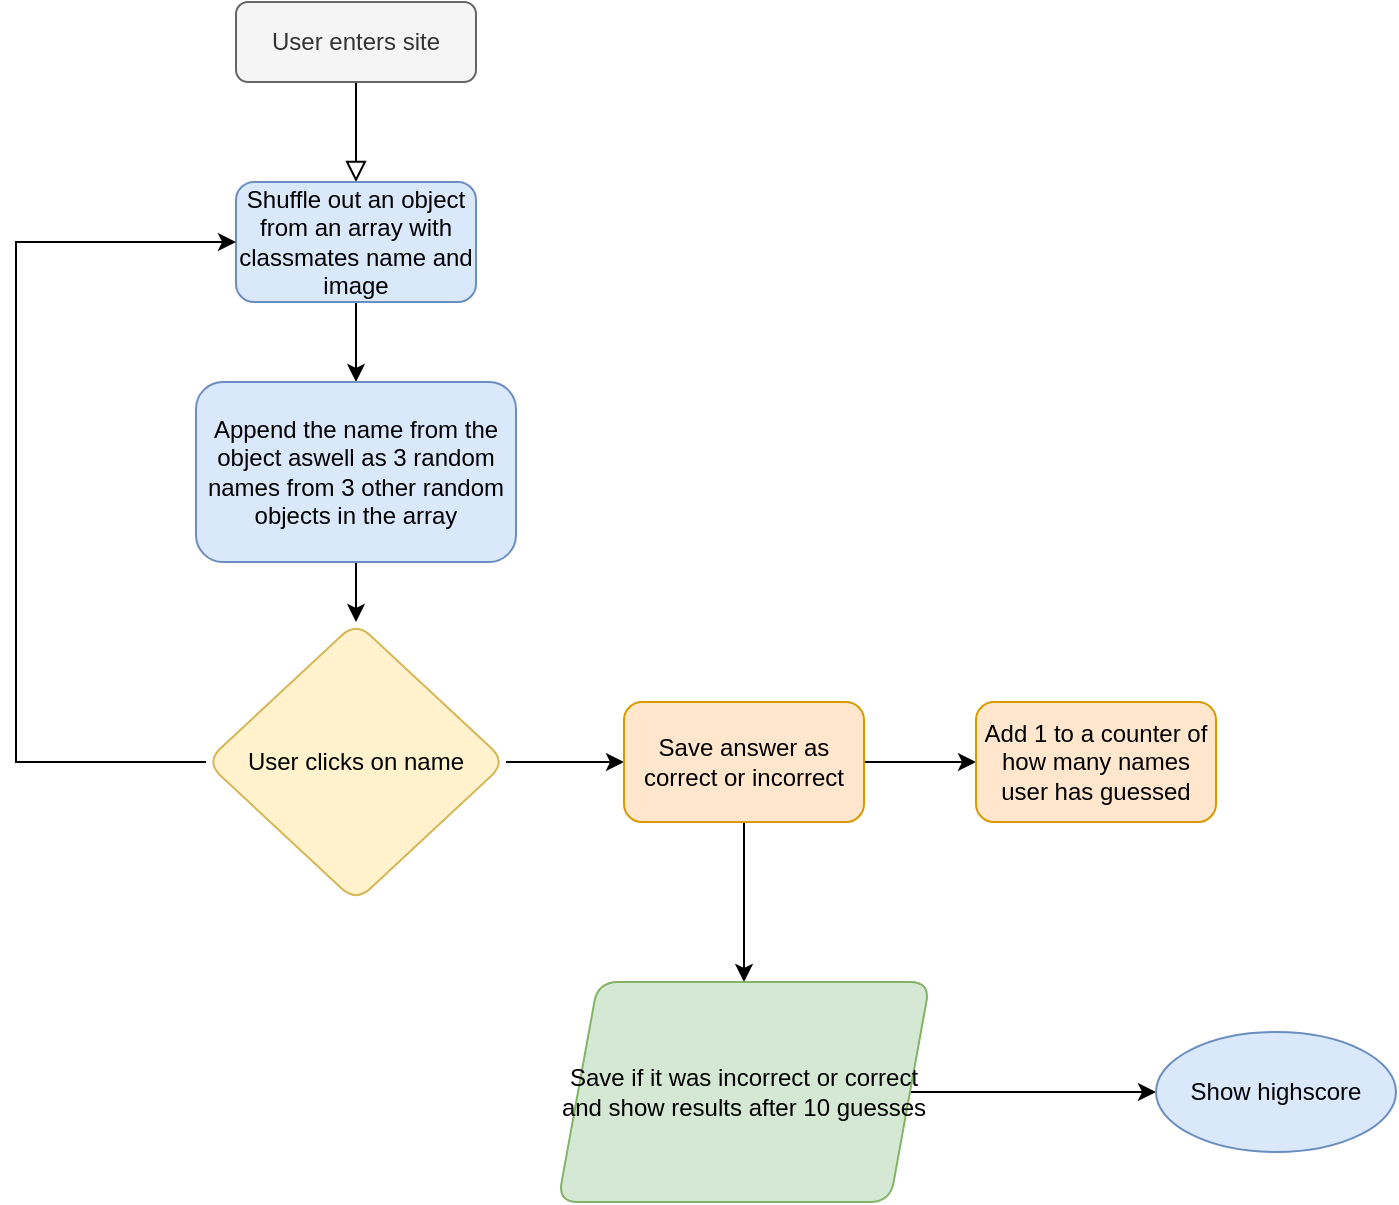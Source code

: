 <mxfile version="15.7.3" type="device"><diagram id="C5RBs43oDa-KdzZeNtuy" name="Page-1"><mxGraphModel dx="1102" dy="865" grid="1" gridSize="10" guides="1" tooltips="1" connect="1" arrows="1" fold="1" page="1" pageScale="1" pageWidth="827" pageHeight="1169" math="0" shadow="0"><root><mxCell id="WIyWlLk6GJQsqaUBKTNV-0"/><mxCell id="WIyWlLk6GJQsqaUBKTNV-1" parent="WIyWlLk6GJQsqaUBKTNV-0"/><mxCell id="WIyWlLk6GJQsqaUBKTNV-2" value="" style="rounded=0;html=1;jettySize=auto;orthogonalLoop=1;fontSize=11;endArrow=block;endFill=0;endSize=8;strokeWidth=1;shadow=0;labelBackgroundColor=none;edgeStyle=orthogonalEdgeStyle;" parent="WIyWlLk6GJQsqaUBKTNV-1" source="WIyWlLk6GJQsqaUBKTNV-3" edge="1"><mxGeometry relative="1" as="geometry"><mxPoint x="220" y="170" as="targetPoint"/></mxGeometry></mxCell><mxCell id="WIyWlLk6GJQsqaUBKTNV-3" value="User enters site" style="rounded=1;whiteSpace=wrap;html=1;fontSize=12;glass=0;strokeWidth=1;shadow=0;fillColor=#f5f5f5;fontColor=#333333;strokeColor=#666666;" parent="WIyWlLk6GJQsqaUBKTNV-1" vertex="1"><mxGeometry x="160" y="80" width="120" height="40" as="geometry"/></mxCell><mxCell id="ZOUEn4jgS87k694yBEGu-2" value="" style="edgeStyle=orthogonalEdgeStyle;rounded=0;orthogonalLoop=1;jettySize=auto;html=1;" edge="1" parent="WIyWlLk6GJQsqaUBKTNV-1" source="ZOUEn4jgS87k694yBEGu-0" target="ZOUEn4jgS87k694yBEGu-1"><mxGeometry relative="1" as="geometry"/></mxCell><mxCell id="ZOUEn4jgS87k694yBEGu-0" value="Shuffle out an object from an array with classmates name and image" style="rounded=1;whiteSpace=wrap;html=1;fillColor=#dae8fc;strokeColor=#6c8ebf;" vertex="1" parent="WIyWlLk6GJQsqaUBKTNV-1"><mxGeometry x="160" y="170" width="120" height="60" as="geometry"/></mxCell><mxCell id="ZOUEn4jgS87k694yBEGu-4" value="" style="edgeStyle=orthogonalEdgeStyle;rounded=0;orthogonalLoop=1;jettySize=auto;html=1;" edge="1" parent="WIyWlLk6GJQsqaUBKTNV-1" source="ZOUEn4jgS87k694yBEGu-1" target="ZOUEn4jgS87k694yBEGu-3"><mxGeometry relative="1" as="geometry"/></mxCell><mxCell id="ZOUEn4jgS87k694yBEGu-1" value="Append the name from the object aswell as 3 random names from 3 other random objects in the array" style="whiteSpace=wrap;html=1;rounded=1;fillColor=#dae8fc;strokeColor=#6c8ebf;" vertex="1" parent="WIyWlLk6GJQsqaUBKTNV-1"><mxGeometry x="140" y="270" width="160" height="90" as="geometry"/></mxCell><mxCell id="ZOUEn4jgS87k694yBEGu-8" value="" style="edgeStyle=orthogonalEdgeStyle;rounded=0;orthogonalLoop=1;jettySize=auto;html=1;" edge="1" parent="WIyWlLk6GJQsqaUBKTNV-1" source="ZOUEn4jgS87k694yBEGu-3" target="ZOUEn4jgS87k694yBEGu-7"><mxGeometry relative="1" as="geometry"/></mxCell><mxCell id="ZOUEn4jgS87k694yBEGu-13" style="edgeStyle=orthogonalEdgeStyle;rounded=0;orthogonalLoop=1;jettySize=auto;html=1;exitX=0;exitY=0.5;exitDx=0;exitDy=0;entryX=0;entryY=0.5;entryDx=0;entryDy=0;" edge="1" parent="WIyWlLk6GJQsqaUBKTNV-1" source="ZOUEn4jgS87k694yBEGu-3" target="ZOUEn4jgS87k694yBEGu-0"><mxGeometry relative="1" as="geometry"><mxPoint x="40" y="200" as="targetPoint"/><Array as="points"><mxPoint x="50" y="460"/><mxPoint x="50" y="200"/></Array></mxGeometry></mxCell><mxCell id="ZOUEn4jgS87k694yBEGu-3" value="User clicks on name" style="rhombus;whiteSpace=wrap;html=1;rounded=1;strokeColor=#d6b656;fillColor=#fff2cc;" vertex="1" parent="WIyWlLk6GJQsqaUBKTNV-1"><mxGeometry x="145" y="390" width="150" height="140" as="geometry"/></mxCell><mxCell id="ZOUEn4jgS87k694yBEGu-10" value="" style="edgeStyle=orthogonalEdgeStyle;rounded=0;orthogonalLoop=1;jettySize=auto;html=1;" edge="1" parent="WIyWlLk6GJQsqaUBKTNV-1" source="ZOUEn4jgS87k694yBEGu-7" target="ZOUEn4jgS87k694yBEGu-9"><mxGeometry relative="1" as="geometry"/></mxCell><mxCell id="ZOUEn4jgS87k694yBEGu-15" value="" style="edgeStyle=orthogonalEdgeStyle;rounded=0;orthogonalLoop=1;jettySize=auto;html=1;" edge="1" parent="WIyWlLk6GJQsqaUBKTNV-1" source="ZOUEn4jgS87k694yBEGu-7" target="ZOUEn4jgS87k694yBEGu-14"><mxGeometry relative="1" as="geometry"/></mxCell><mxCell id="ZOUEn4jgS87k694yBEGu-7" value="Save answer as correct or incorrect" style="whiteSpace=wrap;html=1;rounded=1;strokeColor=#d79b00;fillColor=#ffe6cc;" vertex="1" parent="WIyWlLk6GJQsqaUBKTNV-1"><mxGeometry x="354" y="430" width="120" height="60" as="geometry"/></mxCell><mxCell id="ZOUEn4jgS87k694yBEGu-9" value="Add 1 to a counter of how many names user has guessed" style="whiteSpace=wrap;html=1;rounded=1;strokeColor=#d79b00;fillColor=#ffe6cc;" vertex="1" parent="WIyWlLk6GJQsqaUBKTNV-1"><mxGeometry x="530" y="430" width="120" height="60" as="geometry"/></mxCell><mxCell id="ZOUEn4jgS87k694yBEGu-17" value="" style="edgeStyle=orthogonalEdgeStyle;rounded=0;orthogonalLoop=1;jettySize=auto;html=1;" edge="1" parent="WIyWlLk6GJQsqaUBKTNV-1" source="ZOUEn4jgS87k694yBEGu-14" target="ZOUEn4jgS87k694yBEGu-16"><mxGeometry relative="1" as="geometry"/></mxCell><mxCell id="ZOUEn4jgS87k694yBEGu-14" value="Save if it was incorrect or correct and show results after 10 guesses" style="shape=parallelogram;perimeter=parallelogramPerimeter;whiteSpace=wrap;html=1;fixedSize=1;rounded=1;strokeColor=#82b366;fillColor=#d5e8d4;" vertex="1" parent="WIyWlLk6GJQsqaUBKTNV-1"><mxGeometry x="321" y="570" width="186" height="110" as="geometry"/></mxCell><mxCell id="ZOUEn4jgS87k694yBEGu-16" value="Show highscore" style="ellipse;whiteSpace=wrap;html=1;rounded=1;strokeColor=#6c8ebf;fillColor=#dae8fc;" vertex="1" parent="WIyWlLk6GJQsqaUBKTNV-1"><mxGeometry x="620" y="595" width="120" height="60" as="geometry"/></mxCell></root></mxGraphModel></diagram></mxfile>